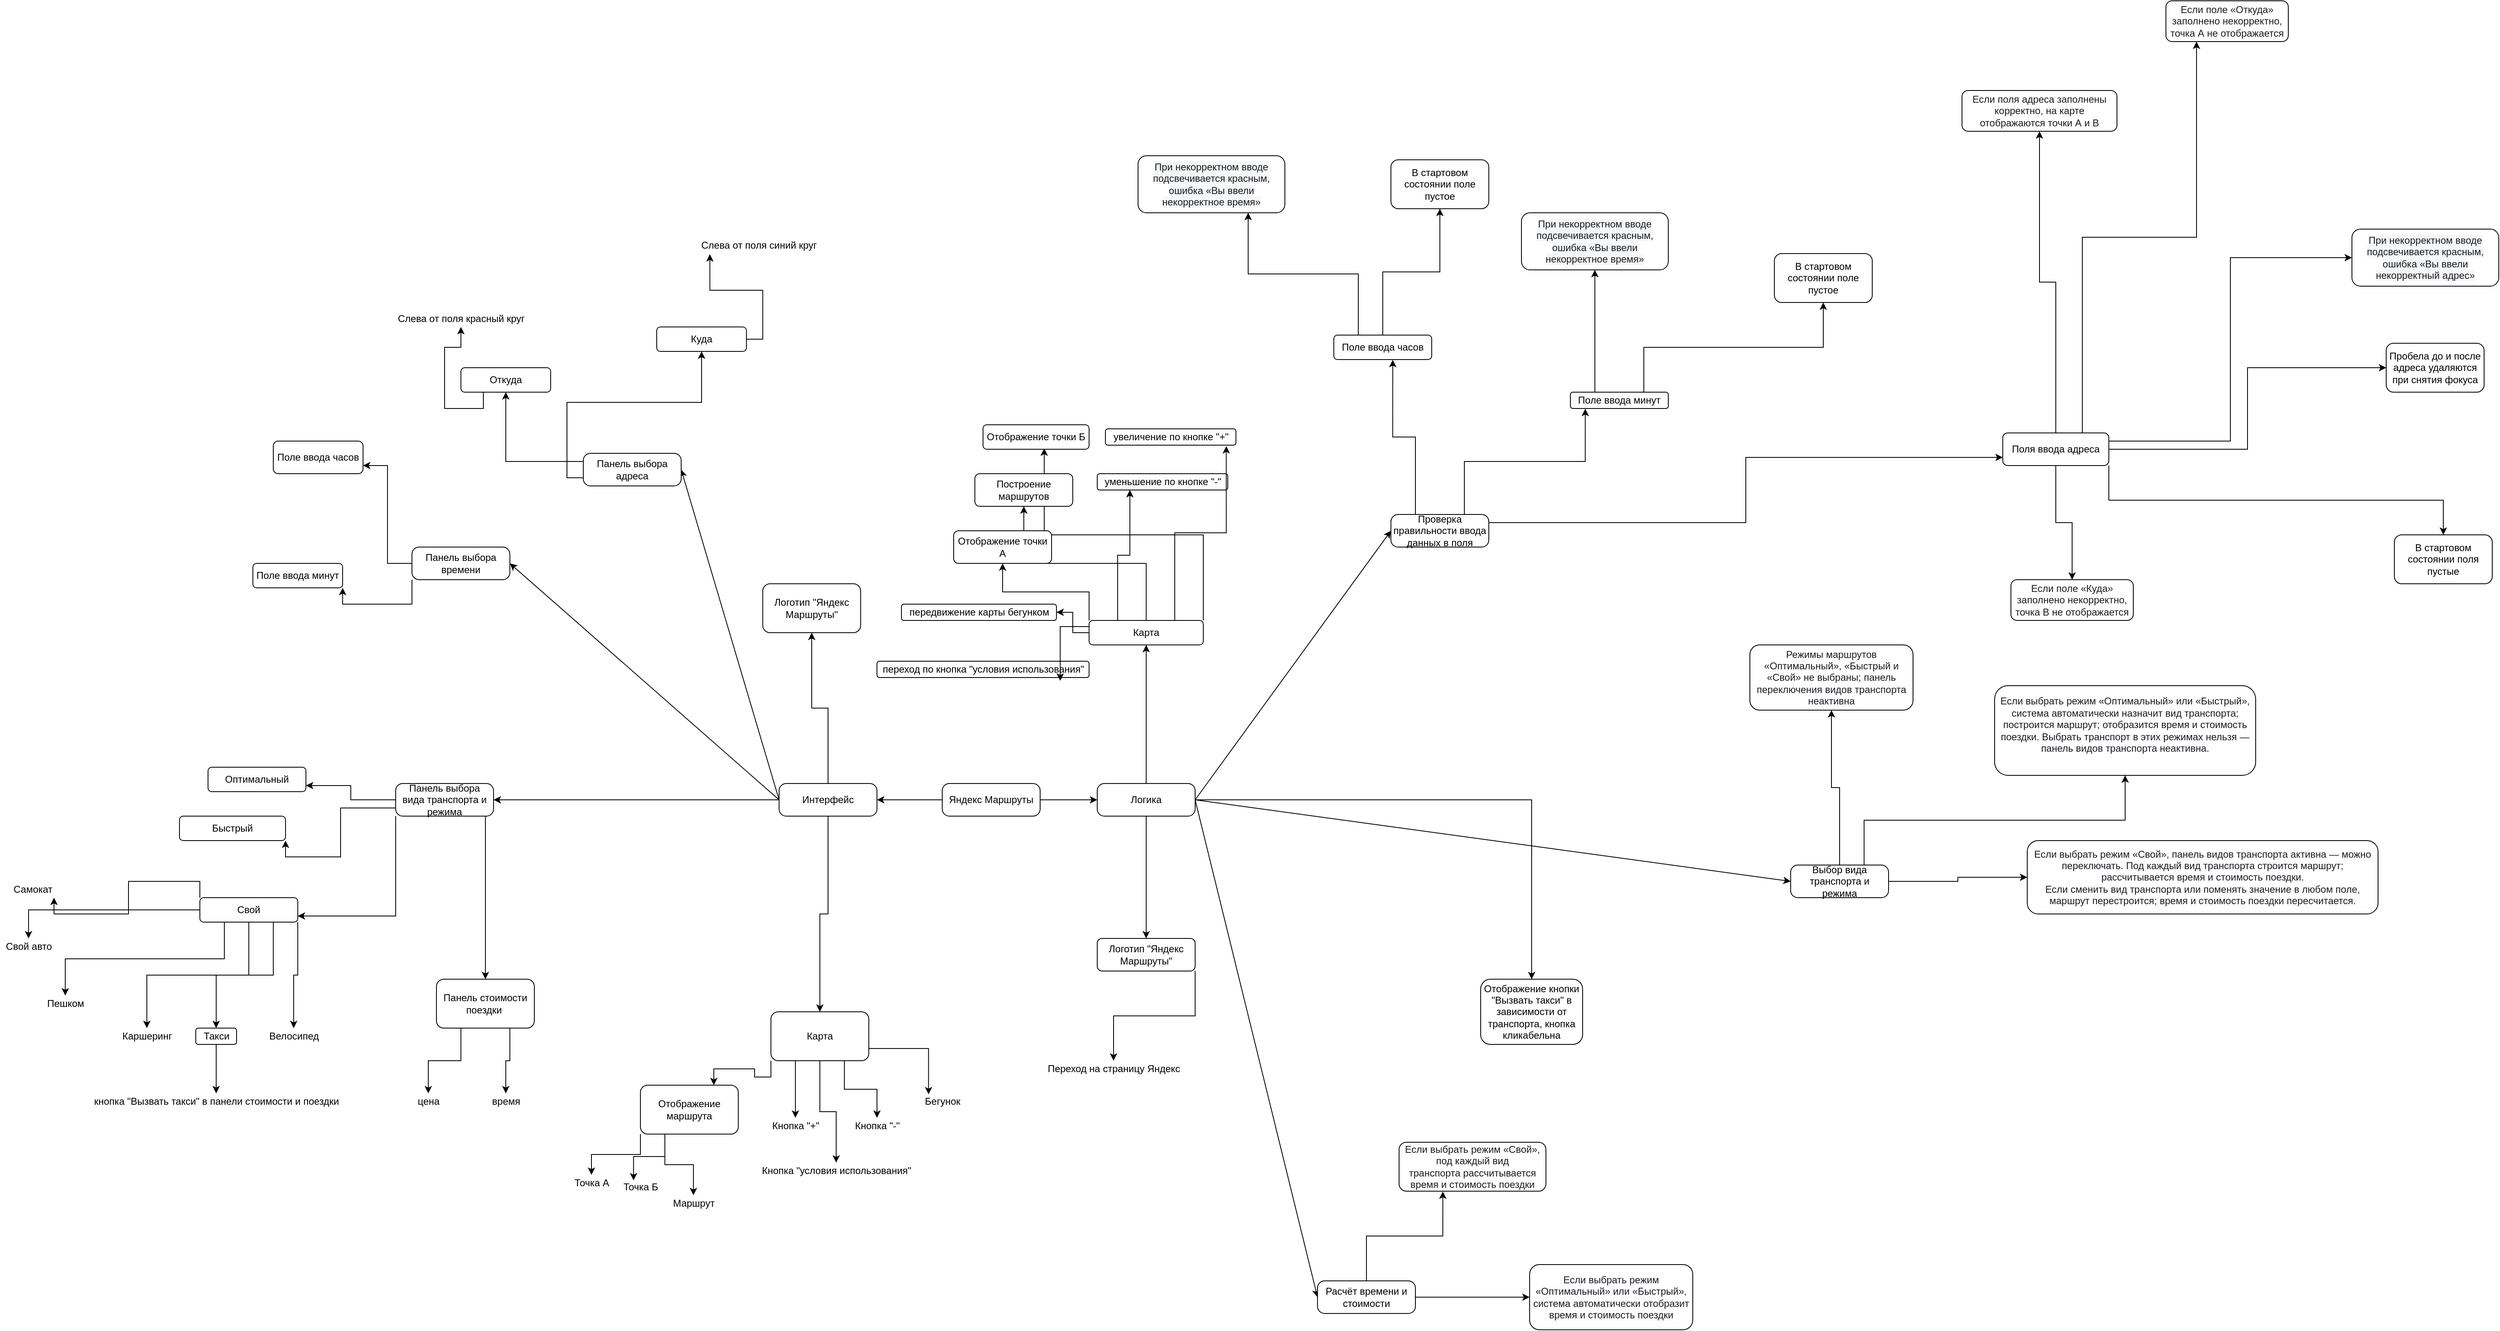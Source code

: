 <mxfile version="16.5.3" type="device"><diagram id="mye7cpsdecRdVJIh1ltE" name="Page-1"><mxGraphModel dx="1865" dy="1658" grid="1" gridSize="10" guides="1" tooltips="1" connect="1" arrows="1" fold="1" page="1" pageScale="1" pageWidth="827" pageHeight="1169" math="0" shadow="0"><root><mxCell id="0"/><mxCell id="1" parent="0"/><mxCell id="GoWqnwifKlF_Yr-xNYbi-38" style="edgeStyle=none;rounded=0;orthogonalLoop=1;jettySize=auto;html=1;exitX=0;exitY=0.5;exitDx=0;exitDy=0;entryX=1;entryY=0.5;entryDx=0;entryDy=0;" parent="1" source="GoWqnwifKlF_Yr-xNYbi-1" target="GoWqnwifKlF_Yr-xNYbi-3" edge="1"><mxGeometry relative="1" as="geometry"><mxPoint x="270" y="380" as="targetPoint"/></mxGeometry></mxCell><mxCell id="qn3d2HcTWaKksIYHcs9O-18" style="edgeStyle=none;rounded=0;orthogonalLoop=1;jettySize=auto;html=1;exitX=1;exitY=0.5;exitDx=0;exitDy=0;" parent="1" source="GoWqnwifKlF_Yr-xNYbi-1" edge="1"><mxGeometry relative="1" as="geometry"><mxPoint x="530" y="380" as="targetPoint"/></mxGeometry></mxCell><mxCell id="GoWqnwifKlF_Yr-xNYbi-1" value="Яндекс Маршруты" style="rounded=1;whiteSpace=wrap;html=1;arcSize=22;" parent="1" vertex="1"><mxGeometry x="340" y="360" width="120" height="40" as="geometry"/></mxCell><mxCell id="GoWqnwifKlF_Yr-xNYbi-52" style="edgeStyle=none;rounded=0;orthogonalLoop=1;jettySize=auto;html=1;exitX=0;exitY=0.5;exitDx=0;exitDy=0;entryX=1;entryY=0.5;entryDx=0;entryDy=0;" parent="1" source="GoWqnwifKlF_Yr-xNYbi-3" target="GoWqnwifKlF_Yr-xNYbi-43" edge="1"><mxGeometry relative="1" as="geometry"/></mxCell><mxCell id="OxW7yi1mNQBKnJ8u3WXz-1" style="rounded=0;orthogonalLoop=1;jettySize=auto;html=1;exitX=0;exitY=0.5;exitDx=0;exitDy=0;entryX=1;entryY=0.5;entryDx=0;entryDy=0;" parent="1" source="GoWqnwifKlF_Yr-xNYbi-3" target="GoWqnwifKlF_Yr-xNYbi-45" edge="1"><mxGeometry relative="1" as="geometry"/></mxCell><mxCell id="OxW7yi1mNQBKnJ8u3WXz-3" style="edgeStyle=none;rounded=0;orthogonalLoop=1;jettySize=auto;html=1;exitX=0;exitY=0.5;exitDx=0;exitDy=0;entryX=1;entryY=0.5;entryDx=0;entryDy=0;" parent="1" source="GoWqnwifKlF_Yr-xNYbi-3" target="OxW7yi1mNQBKnJ8u3WXz-2" edge="1"><mxGeometry relative="1" as="geometry"/></mxCell><mxCell id="9X0gQY4JVTd3jP_hjFxS-8" style="edgeStyle=orthogonalEdgeStyle;rounded=0;orthogonalLoop=1;jettySize=auto;html=1;exitX=0.5;exitY=0;exitDx=0;exitDy=0;" parent="1" source="GoWqnwifKlF_Yr-xNYbi-3" target="9X0gQY4JVTd3jP_hjFxS-7" edge="1"><mxGeometry relative="1" as="geometry"/></mxCell><mxCell id="9X0gQY4JVTd3jP_hjFxS-10" value="" style="edgeStyle=orthogonalEdgeStyle;rounded=0;orthogonalLoop=1;jettySize=auto;html=1;" parent="1" source="GoWqnwifKlF_Yr-xNYbi-3" target="9X0gQY4JVTd3jP_hjFxS-9" edge="1"><mxGeometry relative="1" as="geometry"/></mxCell><mxCell id="9X0gQY4JVTd3jP_hjFxS-12" style="edgeStyle=orthogonalEdgeStyle;rounded=0;orthogonalLoop=1;jettySize=auto;html=1;exitX=0.5;exitY=1;exitDx=0;exitDy=0;entryX=0.5;entryY=0;entryDx=0;entryDy=0;" parent="1" source="GoWqnwifKlF_Yr-xNYbi-3" target="9X0gQY4JVTd3jP_hjFxS-11" edge="1"><mxGeometry relative="1" as="geometry"/></mxCell><mxCell id="GoWqnwifKlF_Yr-xNYbi-3" value="Интерфейс" style="rounded=1;whiteSpace=wrap;html=1;arcSize=22;" parent="1" vertex="1"><mxGeometry x="140" y="360" width="120" height="40" as="geometry"/></mxCell><mxCell id="PNUQnDZxXH7o_YEBviy6-12" style="edgeStyle=orthogonalEdgeStyle;rounded=0;orthogonalLoop=1;jettySize=auto;html=1;exitX=0.25;exitY=0;exitDx=0;exitDy=0;entryX=0.602;entryY=1.013;entryDx=0;entryDy=0;entryPerimeter=0;fontSize=12;" parent="1" source="GoWqnwifKlF_Yr-xNYbi-4" target="PNUQnDZxXH7o_YEBviy6-1" edge="1"><mxGeometry relative="1" as="geometry"/></mxCell><mxCell id="PNUQnDZxXH7o_YEBviy6-17" style="edgeStyle=orthogonalEdgeStyle;rounded=0;orthogonalLoop=1;jettySize=auto;html=1;exitX=0.75;exitY=0;exitDx=0;exitDy=0;entryX=0.152;entryY=1.02;entryDx=0;entryDy=0;entryPerimeter=0;fontSize=12;" parent="1" source="GoWqnwifKlF_Yr-xNYbi-4" target="PNUQnDZxXH7o_YEBviy6-2" edge="1"><mxGeometry relative="1" as="geometry"/></mxCell><mxCell id="PNUQnDZxXH7o_YEBviy6-37" style="edgeStyle=orthogonalEdgeStyle;rounded=0;orthogonalLoop=1;jettySize=auto;html=1;exitX=1;exitY=0.25;exitDx=0;exitDy=0;entryX=0;entryY=0.75;entryDx=0;entryDy=0;fontSize=12;" parent="1" source="GoWqnwifKlF_Yr-xNYbi-4" target="PNUQnDZxXH7o_YEBviy6-5" edge="1"><mxGeometry relative="1" as="geometry"/></mxCell><mxCell id="GoWqnwifKlF_Yr-xNYbi-4" value="Проверка правильности ввода данных в поля" style="rounded=1;whiteSpace=wrap;html=1;arcSize=22;" parent="1" vertex="1"><mxGeometry x="890" y="30" width="120" height="40" as="geometry"/></mxCell><mxCell id="PNUQnDZxXH7o_YEBviy6-40" style="edgeStyle=orthogonalEdgeStyle;rounded=0;orthogonalLoop=1;jettySize=auto;html=1;exitX=0.5;exitY=0;exitDx=0;exitDy=0;fontSize=12;" parent="1" source="GoWqnwifKlF_Yr-xNYbi-5" target="PNUQnDZxXH7o_YEBviy6-38" edge="1"><mxGeometry relative="1" as="geometry"/></mxCell><mxCell id="PNUQnDZxXH7o_YEBviy6-41" style="edgeStyle=orthogonalEdgeStyle;rounded=0;orthogonalLoop=1;jettySize=auto;html=1;exitX=0.75;exitY=0;exitDx=0;exitDy=0;fontSize=12;" parent="1" source="GoWqnwifKlF_Yr-xNYbi-5" target="PNUQnDZxXH7o_YEBviy6-39" edge="1"><mxGeometry relative="1" as="geometry"/></mxCell><mxCell id="PNUQnDZxXH7o_YEBviy6-44" style="edgeStyle=orthogonalEdgeStyle;rounded=0;orthogonalLoop=1;jettySize=auto;html=1;exitX=1;exitY=0.5;exitDx=0;exitDy=0;fontSize=12;" parent="1" source="GoWqnwifKlF_Yr-xNYbi-5" target="PNUQnDZxXH7o_YEBviy6-43" edge="1"><mxGeometry relative="1" as="geometry"/></mxCell><mxCell id="GoWqnwifKlF_Yr-xNYbi-5" value="Выбор вида транспорта и режима" style="rounded=1;whiteSpace=wrap;html=1;arcSize=22;" parent="1" vertex="1"><mxGeometry x="1380" y="460" width="120" height="40" as="geometry"/></mxCell><mxCell id="rDk4tI1LNyQERMAj5RkE-8" style="edgeStyle=orthogonalEdgeStyle;rounded=0;orthogonalLoop=1;jettySize=auto;html=1;exitX=0;exitY=0.5;exitDx=0;exitDy=0;entryX=1;entryY=0.75;entryDx=0;entryDy=0;" parent="1" source="GoWqnwifKlF_Yr-xNYbi-43" target="ORf6i-SlhlW0SNLefqCC-5" edge="1"><mxGeometry relative="1" as="geometry"/></mxCell><mxCell id="rDk4tI1LNyQERMAj5RkE-9" style="edgeStyle=orthogonalEdgeStyle;rounded=0;orthogonalLoop=1;jettySize=auto;html=1;exitX=0;exitY=1;exitDx=0;exitDy=0;entryX=1;entryY=1;entryDx=0;entryDy=0;" parent="1" source="GoWqnwifKlF_Yr-xNYbi-43" target="ORf6i-SlhlW0SNLefqCC-6" edge="1"><mxGeometry relative="1" as="geometry"/></mxCell><mxCell id="GoWqnwifKlF_Yr-xNYbi-43" value="Панель выбора времени" style="rounded=1;whiteSpace=wrap;html=1;arcSize=22;" parent="1" vertex="1"><mxGeometry x="-310" y="70" width="120" height="40" as="geometry"/></mxCell><mxCell id="rDk4tI1LNyQERMAj5RkE-41" style="edgeStyle=orthogonalEdgeStyle;rounded=0;orthogonalLoop=1;jettySize=auto;html=1;exitX=0;exitY=0.25;exitDx=0;exitDy=0;" parent="1" source="GoWqnwifKlF_Yr-xNYbi-45" target="ORf6i-SlhlW0SNLefqCC-3" edge="1"><mxGeometry relative="1" as="geometry"/></mxCell><mxCell id="rDk4tI1LNyQERMAj5RkE-42" style="edgeStyle=orthogonalEdgeStyle;rounded=0;orthogonalLoop=1;jettySize=auto;html=1;exitX=0;exitY=0.75;exitDx=0;exitDy=0;" parent="1" source="GoWqnwifKlF_Yr-xNYbi-45" target="ORf6i-SlhlW0SNLefqCC-4" edge="1"><mxGeometry relative="1" as="geometry"/></mxCell><mxCell id="GoWqnwifKlF_Yr-xNYbi-45" value="Панель выбора адреса" style="rounded=1;whiteSpace=wrap;html=1;arcSize=22;" parent="1" vertex="1"><mxGeometry x="-100" y="-45" width="120" height="40" as="geometry"/></mxCell><mxCell id="qn3d2HcTWaKksIYHcs9O-7" style="edgeStyle=none;rounded=0;orthogonalLoop=1;jettySize=auto;html=1;exitX=1;exitY=0.5;exitDx=0;exitDy=0;entryX=0;entryY=0.5;entryDx=0;entryDy=0;" parent="1" source="qn3d2HcTWaKksIYHcs9O-5" target="GoWqnwifKlF_Yr-xNYbi-5" edge="1"><mxGeometry relative="1" as="geometry"/></mxCell><mxCell id="qn3d2HcTWaKksIYHcs9O-15" style="edgeStyle=none;rounded=0;orthogonalLoop=1;jettySize=auto;html=1;exitX=1;exitY=0.5;exitDx=0;exitDy=0;entryX=0;entryY=0.5;entryDx=0;entryDy=0;" parent="1" source="qn3d2HcTWaKksIYHcs9O-5" target="qn3d2HcTWaKksIYHcs9O-14" edge="1"><mxGeometry relative="1" as="geometry"><mxPoint x="760" y="380" as="targetPoint"/></mxGeometry></mxCell><mxCell id="OxW7yi1mNQBKnJ8u3WXz-6" style="edgeStyle=none;rounded=0;orthogonalLoop=1;jettySize=auto;html=1;exitX=1;exitY=0.5;exitDx=0;exitDy=0;entryX=0;entryY=0.5;entryDx=0;entryDy=0;" parent="1" source="qn3d2HcTWaKksIYHcs9O-5" target="GoWqnwifKlF_Yr-xNYbi-4" edge="1"><mxGeometry relative="1" as="geometry"><mxPoint x="770" y="500" as="targetPoint"/></mxGeometry></mxCell><mxCell id="PNUQnDZxXH7o_YEBviy6-36" style="edgeStyle=orthogonalEdgeStyle;rounded=0;orthogonalLoop=1;jettySize=auto;html=1;exitX=0.5;exitY=1;exitDx=0;exitDy=0;fontSize=12;" parent="1" source="qn3d2HcTWaKksIYHcs9O-5" target="PNUQnDZxXH7o_YEBviy6-18" edge="1"><mxGeometry relative="1" as="geometry"/></mxCell><mxCell id="PNUQnDZxXH7o_YEBviy6-53" style="edgeStyle=orthogonalEdgeStyle;rounded=0;orthogonalLoop=1;jettySize=auto;html=1;exitX=1;exitY=0.5;exitDx=0;exitDy=0;fontSize=12;" parent="1" source="qn3d2HcTWaKksIYHcs9O-5" target="PNUQnDZxXH7o_YEBviy6-48" edge="1"><mxGeometry relative="1" as="geometry"><mxPoint x="1040" y="630" as="targetPoint"/></mxGeometry></mxCell><mxCell id="PNUQnDZxXH7o_YEBviy6-55" style="edgeStyle=orthogonalEdgeStyle;rounded=0;orthogonalLoop=1;jettySize=auto;html=1;exitX=0.5;exitY=0;exitDx=0;exitDy=0;fontSize=12;" parent="1" source="qn3d2HcTWaKksIYHcs9O-5" target="PNUQnDZxXH7o_YEBviy6-54" edge="1"><mxGeometry relative="1" as="geometry"/></mxCell><mxCell id="qn3d2HcTWaKksIYHcs9O-5" value="Логика" style="rounded=1;whiteSpace=wrap;html=1;arcSize=22;" parent="1" vertex="1"><mxGeometry x="530" y="360" width="120" height="40" as="geometry"/></mxCell><mxCell id="Ng5Stxnkqz909aQIwaKV-4" style="edgeStyle=orthogonalEdgeStyle;rounded=0;orthogonalLoop=1;jettySize=auto;html=1;exitX=0.5;exitY=0;exitDx=0;exitDy=0;entryX=0.298;entryY=1.007;entryDx=0;entryDy=0;entryPerimeter=0;fontSize=12;" parent="1" source="qn3d2HcTWaKksIYHcs9O-14" target="Ng5Stxnkqz909aQIwaKV-2" edge="1"><mxGeometry relative="1" as="geometry"/></mxCell><mxCell id="Ng5Stxnkqz909aQIwaKV-5" style="edgeStyle=orthogonalEdgeStyle;rounded=0;orthogonalLoop=1;jettySize=auto;html=1;exitX=1;exitY=0.5;exitDx=0;exitDy=0;fontSize=12;" parent="1" source="qn3d2HcTWaKksIYHcs9O-14" target="Ng5Stxnkqz909aQIwaKV-3" edge="1"><mxGeometry relative="1" as="geometry"/></mxCell><mxCell id="qn3d2HcTWaKksIYHcs9O-14" value="Расчёт времени и стоимости" style="rounded=1;whiteSpace=wrap;html=1;arcSize=22;" parent="1" vertex="1"><mxGeometry x="800" y="970" width="120" height="40" as="geometry"/></mxCell><mxCell id="rDk4tI1LNyQERMAj5RkE-5" style="edgeStyle=orthogonalEdgeStyle;rounded=0;orthogonalLoop=1;jettySize=auto;html=1;exitX=0;exitY=0.5;exitDx=0;exitDy=0;entryX=1;entryY=0.75;entryDx=0;entryDy=0;" parent="1" source="OxW7yi1mNQBKnJ8u3WXz-2" target="ORf6i-SlhlW0SNLefqCC-10" edge="1"><mxGeometry relative="1" as="geometry"/></mxCell><mxCell id="rDk4tI1LNyQERMAj5RkE-6" style="edgeStyle=orthogonalEdgeStyle;rounded=0;orthogonalLoop=1;jettySize=auto;html=1;exitX=0;exitY=0.75;exitDx=0;exitDy=0;entryX=1;entryY=1;entryDx=0;entryDy=0;" parent="1" source="OxW7yi1mNQBKnJ8u3WXz-2" target="ORf6i-SlhlW0SNLefqCC-11" edge="1"><mxGeometry relative="1" as="geometry"/></mxCell><mxCell id="RseGqvml1kwoVTqMDtVO-19" style="edgeStyle=orthogonalEdgeStyle;rounded=0;orthogonalLoop=1;jettySize=auto;html=1;exitX=0;exitY=1;exitDx=0;exitDy=0;entryX=1;entryY=0.75;entryDx=0;entryDy=0;" edge="1" parent="1" source="OxW7yi1mNQBKnJ8u3WXz-2" target="nim_EM52c3-fyLhF-wk4-3"><mxGeometry relative="1" as="geometry"/></mxCell><mxCell id="OxW7yi1mNQBKnJ8u3WXz-2" value="Панель выбора&lt;br&gt;вида транспорта и режима" style="rounded=1;whiteSpace=wrap;html=1;arcSize=22;" parent="1" vertex="1"><mxGeometry x="-330" y="360" width="120" height="40" as="geometry"/></mxCell><mxCell id="RseGqvml1kwoVTqMDtVO-17" style="edgeStyle=orthogonalEdgeStyle;rounded=0;orthogonalLoop=1;jettySize=auto;html=1;exitX=0.25;exitY=1;exitDx=0;exitDy=0;" edge="1" parent="1" source="ORf6i-SlhlW0SNLefqCC-3" target="PNUQnDZxXH7o_YEBviy6-64"><mxGeometry relative="1" as="geometry"/></mxCell><mxCell id="ORf6i-SlhlW0SNLefqCC-3" value="Откуда" style="whiteSpace=wrap;html=1;rounded=1;fontSize=12;strokeColor=default;strokeWidth=1;fillColor=none;" parent="1" vertex="1"><mxGeometry x="-250" y="-150" width="110" height="30" as="geometry"/></mxCell><mxCell id="PNUQnDZxXH7o_YEBviy6-63" style="edgeStyle=orthogonalEdgeStyle;rounded=0;orthogonalLoop=1;jettySize=auto;html=1;exitX=1;exitY=0.5;exitDx=0;exitDy=0;entryX=0.126;entryY=1.04;entryDx=0;entryDy=0;entryPerimeter=0;fontSize=12;" parent="1" source="ORf6i-SlhlW0SNLefqCC-4" target="PNUQnDZxXH7o_YEBviy6-62" edge="1"><mxGeometry relative="1" as="geometry"/></mxCell><mxCell id="ORf6i-SlhlW0SNLefqCC-4" value="Куда" style="whiteSpace=wrap;html=1;rounded=1;fontSize=12;strokeColor=default;strokeWidth=1;fillColor=none;" parent="1" vertex="1"><mxGeometry x="-10" y="-200" width="110" height="30" as="geometry"/></mxCell><mxCell id="ORf6i-SlhlW0SNLefqCC-5" value="Поле ввода часов" style="whiteSpace=wrap;html=1;rounded=1;fontSize=12;strokeColor=default;strokeWidth=1;fillColor=none;" parent="1" vertex="1"><mxGeometry x="-480" y="-60" width="110" height="40" as="geometry"/></mxCell><mxCell id="ORf6i-SlhlW0SNLefqCC-6" value="Поле ввода минут" style="whiteSpace=wrap;html=1;rounded=1;fontSize=12;strokeColor=default;strokeWidth=1;fillColor=none;" parent="1" vertex="1"><mxGeometry x="-505" y="90" width="110" height="30" as="geometry"/></mxCell><mxCell id="ORf6i-SlhlW0SNLefqCC-10" value="Оптимальный" style="whiteSpace=wrap;html=1;rounded=1;fontSize=12;strokeColor=default;strokeWidth=1;fillColor=none;" parent="1" vertex="1"><mxGeometry x="-560" y="340" width="120" height="30" as="geometry"/></mxCell><mxCell id="ORf6i-SlhlW0SNLefqCC-11" value="Быстрый" style="whiteSpace=wrap;html=1;rounded=1;fontSize=12;strokeColor=default;strokeWidth=1;fillColor=none;" parent="1" vertex="1"><mxGeometry x="-595" y="400" width="130" height="30" as="geometry"/></mxCell><mxCell id="nim_EM52c3-fyLhF-wk4-19" style="edgeStyle=orthogonalEdgeStyle;rounded=0;orthogonalLoop=1;jettySize=auto;html=1;exitX=1;exitY=1;exitDx=0;exitDy=0;" parent="1" source="nim_EM52c3-fyLhF-wk4-3" target="nim_EM52c3-fyLhF-wk4-18" edge="1"><mxGeometry relative="1" as="geometry"/></mxCell><mxCell id="nim_EM52c3-fyLhF-wk4-20" style="edgeStyle=orthogonalEdgeStyle;rounded=0;orthogonalLoop=1;jettySize=auto;html=1;exitX=0.75;exitY=1;exitDx=0;exitDy=0;" parent="1" source="nim_EM52c3-fyLhF-wk4-3" target="nim_EM52c3-fyLhF-wk4-17" edge="1"><mxGeometry relative="1" as="geometry"/></mxCell><mxCell id="nim_EM52c3-fyLhF-wk4-23" style="edgeStyle=orthogonalEdgeStyle;rounded=0;orthogonalLoop=1;jettySize=auto;html=1;exitX=0.5;exitY=1;exitDx=0;exitDy=0;" parent="1" source="nim_EM52c3-fyLhF-wk4-3" target="nim_EM52c3-fyLhF-wk4-16" edge="1"><mxGeometry relative="1" as="geometry"/></mxCell><mxCell id="nim_EM52c3-fyLhF-wk4-24" style="edgeStyle=orthogonalEdgeStyle;rounded=0;orthogonalLoop=1;jettySize=auto;html=1;exitX=0.25;exitY=1;exitDx=0;exitDy=0;" parent="1" source="nim_EM52c3-fyLhF-wk4-3" target="nim_EM52c3-fyLhF-wk4-13" edge="1"><mxGeometry relative="1" as="geometry"/></mxCell><mxCell id="nim_EM52c3-fyLhF-wk4-25" style="edgeStyle=orthogonalEdgeStyle;rounded=0;orthogonalLoop=1;jettySize=auto;html=1;exitX=0;exitY=0.5;exitDx=0;exitDy=0;" parent="1" source="nim_EM52c3-fyLhF-wk4-3" target="nim_EM52c3-fyLhF-wk4-15" edge="1"><mxGeometry relative="1" as="geometry"/></mxCell><mxCell id="nim_EM52c3-fyLhF-wk4-26" style="edgeStyle=orthogonalEdgeStyle;rounded=0;orthogonalLoop=1;jettySize=auto;html=1;exitX=0;exitY=0;exitDx=0;exitDy=0;entryX=0.937;entryY=1;entryDx=0;entryDy=0;entryPerimeter=0;" parent="1" source="nim_EM52c3-fyLhF-wk4-3" target="nim_EM52c3-fyLhF-wk4-14" edge="1"><mxGeometry relative="1" as="geometry"/></mxCell><mxCell id="nim_EM52c3-fyLhF-wk4-3" value="Свой" style="whiteSpace=wrap;html=1;rounded=1;" parent="1" vertex="1"><mxGeometry x="-570" y="500" width="120" height="30" as="geometry"/></mxCell><mxCell id="nim_EM52c3-fyLhF-wk4-13" value="Пешком" style="text;html=1;align=center;verticalAlign=middle;resizable=0;points=[];autosize=1;strokeColor=none;fillColor=none;" parent="1" vertex="1"><mxGeometry x="-765" y="620" width="60" height="20" as="geometry"/></mxCell><mxCell id="nim_EM52c3-fyLhF-wk4-14" value="Самокат" style="text;html=1;align=center;verticalAlign=middle;resizable=0;points=[];autosize=1;strokeColor=none;fillColor=none;" parent="1" vertex="1"><mxGeometry x="-805" y="480" width="60" height="20" as="geometry"/></mxCell><mxCell id="nim_EM52c3-fyLhF-wk4-15" value="Свой авто" style="text;html=1;align=center;verticalAlign=middle;resizable=0;points=[];autosize=1;strokeColor=none;fillColor=none;" parent="1" vertex="1"><mxGeometry x="-815" y="550" width="70" height="20" as="geometry"/></mxCell><mxCell id="nim_EM52c3-fyLhF-wk4-16" value="Каршеринг" style="text;html=1;align=center;verticalAlign=middle;resizable=0;points=[];autosize=1;strokeColor=none;fillColor=none;" parent="1" vertex="1"><mxGeometry x="-675" y="660" width="80" height="20" as="geometry"/></mxCell><mxCell id="RseGqvml1kwoVTqMDtVO-21" value="" style="edgeStyle=orthogonalEdgeStyle;rounded=0;orthogonalLoop=1;jettySize=auto;html=1;" edge="1" parent="1" source="nim_EM52c3-fyLhF-wk4-17" target="RseGqvml1kwoVTqMDtVO-20"><mxGeometry relative="1" as="geometry"/></mxCell><mxCell id="nim_EM52c3-fyLhF-wk4-17" value="Такси" style="text;html=1;align=center;verticalAlign=middle;resizable=0;points=[];autosize=1;strokeColor=default;fillColor=none;rounded=1;" parent="1" vertex="1"><mxGeometry x="-575" y="660" width="50" height="20" as="geometry"/></mxCell><mxCell id="nim_EM52c3-fyLhF-wk4-18" value="Велосипед" style="text;html=1;align=center;verticalAlign=middle;resizable=0;points=[];autosize=1;strokeColor=none;fillColor=none;" parent="1" vertex="1"><mxGeometry x="-495" y="660" width="80" height="20" as="geometry"/></mxCell><mxCell id="9X0gQY4JVTd3jP_hjFxS-7" value="Логотип &quot;Яндекс Маршруты&quot;" style="whiteSpace=wrap;html=1;rounded=1;strokeColor=default;" parent="1" vertex="1"><mxGeometry x="120" y="115" width="120" height="60" as="geometry"/></mxCell><mxCell id="RseGqvml1kwoVTqMDtVO-24" style="edgeStyle=orthogonalEdgeStyle;rounded=0;orthogonalLoop=1;jettySize=auto;html=1;exitX=0.75;exitY=1;exitDx=0;exitDy=0;" edge="1" parent="1" source="9X0gQY4JVTd3jP_hjFxS-9" target="RseGqvml1kwoVTqMDtVO-23"><mxGeometry relative="1" as="geometry"/></mxCell><mxCell id="RseGqvml1kwoVTqMDtVO-25" style="edgeStyle=orthogonalEdgeStyle;rounded=0;orthogonalLoop=1;jettySize=auto;html=1;exitX=0.25;exitY=1;exitDx=0;exitDy=0;" edge="1" parent="1" source="9X0gQY4JVTd3jP_hjFxS-9" target="RseGqvml1kwoVTqMDtVO-22"><mxGeometry relative="1" as="geometry"/></mxCell><mxCell id="9X0gQY4JVTd3jP_hjFxS-9" value="Панель стоимости поездки&amp;nbsp;" style="whiteSpace=wrap;html=1;rounded=1;strokeColor=default;" parent="1" vertex="1"><mxGeometry x="-280" y="600" width="120" height="60" as="geometry"/></mxCell><mxCell id="RseGqvml1kwoVTqMDtVO-8" style="edgeStyle=orthogonalEdgeStyle;rounded=0;orthogonalLoop=1;jettySize=auto;html=1;exitX=0;exitY=1;exitDx=0;exitDy=0;entryX=0.75;entryY=0;entryDx=0;entryDy=0;" edge="1" parent="1" source="9X0gQY4JVTd3jP_hjFxS-11" target="RseGqvml1kwoVTqMDtVO-1"><mxGeometry relative="1" as="geometry"/></mxCell><mxCell id="RseGqvml1kwoVTqMDtVO-11" style="edgeStyle=orthogonalEdgeStyle;rounded=0;orthogonalLoop=1;jettySize=auto;html=1;exitX=0.25;exitY=1;exitDx=0;exitDy=0;" edge="1" parent="1" source="9X0gQY4JVTd3jP_hjFxS-11" target="RseGqvml1kwoVTqMDtVO-9"><mxGeometry relative="1" as="geometry"/></mxCell><mxCell id="RseGqvml1kwoVTqMDtVO-12" style="edgeStyle=orthogonalEdgeStyle;rounded=0;orthogonalLoop=1;jettySize=auto;html=1;exitX=0.75;exitY=1;exitDx=0;exitDy=0;" edge="1" parent="1" source="9X0gQY4JVTd3jP_hjFxS-11" target="RseGqvml1kwoVTqMDtVO-10"><mxGeometry relative="1" as="geometry"/></mxCell><mxCell id="RseGqvml1kwoVTqMDtVO-14" style="edgeStyle=orthogonalEdgeStyle;rounded=0;orthogonalLoop=1;jettySize=auto;html=1;exitX=0.5;exitY=1;exitDx=0;exitDy=0;" edge="1" parent="1" source="9X0gQY4JVTd3jP_hjFxS-11" target="RseGqvml1kwoVTqMDtVO-13"><mxGeometry relative="1" as="geometry"/></mxCell><mxCell id="RseGqvml1kwoVTqMDtVO-16" style="edgeStyle=orthogonalEdgeStyle;rounded=0;orthogonalLoop=1;jettySize=auto;html=1;exitX=1;exitY=0.75;exitDx=0;exitDy=0;entryX=0.22;entryY=0.06;entryDx=0;entryDy=0;entryPerimeter=0;" edge="1" parent="1" source="9X0gQY4JVTd3jP_hjFxS-11" target="RseGqvml1kwoVTqMDtVO-15"><mxGeometry relative="1" as="geometry"/></mxCell><mxCell id="9X0gQY4JVTd3jP_hjFxS-11" value="Карта" style="whiteSpace=wrap;html=1;rounded=1;strokeColor=default;" parent="1" vertex="1"><mxGeometry x="130" y="640" width="120" height="60" as="geometry"/></mxCell><mxCell id="PNUQnDZxXH7o_YEBviy6-10" value="" style="edgeStyle=orthogonalEdgeStyle;rounded=0;orthogonalLoop=1;jettySize=auto;html=1;fontSize=12;" parent="1" source="PNUQnDZxXH7o_YEBviy6-1" target="PNUQnDZxXH7o_YEBviy6-9" edge="1"><mxGeometry relative="1" as="geometry"/></mxCell><mxCell id="PNUQnDZxXH7o_YEBviy6-11" style="edgeStyle=orthogonalEdgeStyle;rounded=0;orthogonalLoop=1;jettySize=auto;html=1;exitX=0.25;exitY=0;exitDx=0;exitDy=0;entryX=0.75;entryY=1;entryDx=0;entryDy=0;fontSize=12;" parent="1" source="PNUQnDZxXH7o_YEBviy6-1" target="PNUQnDZxXH7o_YEBviy6-8" edge="1"><mxGeometry relative="1" as="geometry"/></mxCell><mxCell id="PNUQnDZxXH7o_YEBviy6-1" value="Поле ввода часов" style="whiteSpace=wrap;html=1;rounded=1;" parent="1" vertex="1"><mxGeometry x="820" y="-190" width="120" height="30" as="geometry"/></mxCell><mxCell id="PNUQnDZxXH7o_YEBviy6-15" style="edgeStyle=orthogonalEdgeStyle;rounded=0;orthogonalLoop=1;jettySize=auto;html=1;exitX=0.25;exitY=0;exitDx=0;exitDy=0;fontSize=12;" parent="1" source="PNUQnDZxXH7o_YEBviy6-2" target="PNUQnDZxXH7o_YEBviy6-13" edge="1"><mxGeometry relative="1" as="geometry"/></mxCell><mxCell id="PNUQnDZxXH7o_YEBviy6-16" style="edgeStyle=orthogonalEdgeStyle;rounded=0;orthogonalLoop=1;jettySize=auto;html=1;exitX=0.75;exitY=0;exitDx=0;exitDy=0;fontSize=12;" parent="1" source="PNUQnDZxXH7o_YEBviy6-2" target="PNUQnDZxXH7o_YEBviy6-14" edge="1"><mxGeometry relative="1" as="geometry"/></mxCell><mxCell id="PNUQnDZxXH7o_YEBviy6-2" value="Поле ввода минут" style="whiteSpace=wrap;html=1;rounded=1;" parent="1" vertex="1"><mxGeometry x="1110" y="-120" width="120" height="20" as="geometry"/></mxCell><mxCell id="PNUQnDZxXH7o_YEBviy6-23" style="edgeStyle=orthogonalEdgeStyle;rounded=0;orthogonalLoop=1;jettySize=auto;html=1;exitX=1;exitY=0.25;exitDx=0;exitDy=0;entryX=0;entryY=0.5;entryDx=0;entryDy=0;fontSize=12;" parent="1" source="PNUQnDZxXH7o_YEBviy6-5" target="PNUQnDZxXH7o_YEBviy6-22" edge="1"><mxGeometry relative="1" as="geometry"/></mxCell><mxCell id="PNUQnDZxXH7o_YEBviy6-25" style="edgeStyle=orthogonalEdgeStyle;rounded=0;orthogonalLoop=1;jettySize=auto;html=1;exitX=1;exitY=0.5;exitDx=0;exitDy=0;entryX=0;entryY=0.5;entryDx=0;entryDy=0;fontSize=12;" parent="1" source="PNUQnDZxXH7o_YEBviy6-5" target="PNUQnDZxXH7o_YEBviy6-24" edge="1"><mxGeometry relative="1" as="geometry"/></mxCell><mxCell id="PNUQnDZxXH7o_YEBviy6-27" style="edgeStyle=orthogonalEdgeStyle;rounded=0;orthogonalLoop=1;jettySize=auto;html=1;exitX=1;exitY=1;exitDx=0;exitDy=0;fontSize=12;" parent="1" source="PNUQnDZxXH7o_YEBviy6-5" target="PNUQnDZxXH7o_YEBviy6-26" edge="1"><mxGeometry relative="1" as="geometry"/></mxCell><mxCell id="PNUQnDZxXH7o_YEBviy6-31" style="edgeStyle=orthogonalEdgeStyle;rounded=0;orthogonalLoop=1;jettySize=auto;html=1;exitX=0.5;exitY=0;exitDx=0;exitDy=0;entryX=0.5;entryY=1;entryDx=0;entryDy=0;fontSize=12;" parent="1" source="PNUQnDZxXH7o_YEBviy6-5" target="PNUQnDZxXH7o_YEBviy6-30" edge="1"><mxGeometry relative="1" as="geometry"/></mxCell><mxCell id="PNUQnDZxXH7o_YEBviy6-33" style="edgeStyle=orthogonalEdgeStyle;rounded=0;orthogonalLoop=1;jettySize=auto;html=1;exitX=0.75;exitY=0;exitDx=0;exitDy=0;entryX=0.25;entryY=1;entryDx=0;entryDy=0;fontSize=12;" parent="1" source="PNUQnDZxXH7o_YEBviy6-5" target="PNUQnDZxXH7o_YEBviy6-32" edge="1"><mxGeometry relative="1" as="geometry"/></mxCell><mxCell id="PNUQnDZxXH7o_YEBviy6-35" style="edgeStyle=orthogonalEdgeStyle;rounded=0;orthogonalLoop=1;jettySize=auto;html=1;exitX=0.5;exitY=1;exitDx=0;exitDy=0;entryX=0.5;entryY=0;entryDx=0;entryDy=0;fontSize=12;" parent="1" source="PNUQnDZxXH7o_YEBviy6-5" target="PNUQnDZxXH7o_YEBviy6-34" edge="1"><mxGeometry relative="1" as="geometry"/></mxCell><mxCell id="PNUQnDZxXH7o_YEBviy6-5" value="Поля ввода адреса" style="whiteSpace=wrap;html=1;rounded=1;" parent="1" vertex="1"><mxGeometry x="1640" y="-70" width="130" height="40" as="geometry"/></mxCell><mxCell id="PNUQnDZxXH7o_YEBviy6-8" value="&lt;span style=&quot;color: rgb(26 , 27 , 34) ; font-family: &amp;#34;suisse&amp;#34; , &amp;#34;ys text&amp;#34; , sans-serif ; background-color: rgb(245 , 246 , 247)&quot;&gt;&lt;font style=&quot;font-size: 12px&quot;&gt;При некорректном вводе подсвечивается красным, ошибка «Вы ввели некорректное время»&lt;/font&gt;&lt;/span&gt;" style="whiteSpace=wrap;html=1;rounded=1;strokeColor=default;" parent="1" vertex="1"><mxGeometry x="580" y="-410" width="180" height="70" as="geometry"/></mxCell><mxCell id="PNUQnDZxXH7o_YEBviy6-9" value="В стартовом состоянии поле пустое" style="whiteSpace=wrap;html=1;rounded=1;strokeColor=default;" parent="1" vertex="1"><mxGeometry x="890" y="-405" width="120" height="60" as="geometry"/></mxCell><mxCell id="PNUQnDZxXH7o_YEBviy6-13" value="&lt;span style=&quot;color: rgb(26 , 27 , 34) ; font-family: &amp;#34;suisse&amp;#34; , &amp;#34;ys text&amp;#34; , sans-serif ; background-color: rgb(245 , 246 , 247)&quot;&gt;&lt;font style=&quot;font-size: 12px&quot;&gt;При некорректном вводе подсвечивается красным, ошибка «Вы ввели некорректное время»&lt;/font&gt;&lt;/span&gt;" style="whiteSpace=wrap;html=1;rounded=1;strokeColor=default;" parent="1" vertex="1"><mxGeometry x="1050" y="-340" width="180" height="70" as="geometry"/></mxCell><mxCell id="PNUQnDZxXH7o_YEBviy6-14" value="В стартовом состоянии поле пустое" style="whiteSpace=wrap;html=1;rounded=1;strokeColor=default;" parent="1" vertex="1"><mxGeometry x="1360" y="-290" width="120" height="60" as="geometry"/></mxCell><mxCell id="PNUQnDZxXH7o_YEBviy6-21" style="edgeStyle=orthogonalEdgeStyle;rounded=0;orthogonalLoop=1;jettySize=auto;html=1;exitX=1;exitY=1;exitDx=0;exitDy=0;fontSize=12;" parent="1" source="PNUQnDZxXH7o_YEBviy6-18" target="PNUQnDZxXH7o_YEBviy6-20" edge="1"><mxGeometry relative="1" as="geometry"/></mxCell><mxCell id="PNUQnDZxXH7o_YEBviy6-18" value="Логотип &quot;Яндекс Маршруты&quot;" style="whiteSpace=wrap;html=1;rounded=1;fontSize=12;strokeColor=default;" parent="1" vertex="1"><mxGeometry x="530" y="550" width="120" height="40" as="geometry"/></mxCell><mxCell id="PNUQnDZxXH7o_YEBviy6-20" value="Переход на страницу Яндекс" style="text;html=1;align=center;verticalAlign=middle;resizable=0;points=[];autosize=1;strokeColor=none;fillColor=none;fontSize=12;" parent="1" vertex="1"><mxGeometry x="460" y="700" width="180" height="20" as="geometry"/></mxCell><mxCell id="PNUQnDZxXH7o_YEBviy6-22" value="&lt;span style=&quot;color: rgb(26 , 27 , 34) ; font-family: &amp;#34;suisse&amp;#34; , &amp;#34;ys text&amp;#34; , sans-serif ; background-color: rgb(245 , 246 , 247)&quot;&gt;&lt;font style=&quot;font-size: 12px&quot;&gt;При некорректном вводе подсвечивается красным, ошибка «Вы ввели некорректный адрес»&lt;/font&gt;&lt;/span&gt;" style="whiteSpace=wrap;html=1;rounded=1;strokeColor=default;" parent="1" vertex="1"><mxGeometry x="2068" y="-320" width="180" height="70" as="geometry"/></mxCell><mxCell id="PNUQnDZxXH7o_YEBviy6-24" value="Пробела до и после адреса удаляются при снятия фокуса" style="whiteSpace=wrap;html=1;rounded=1;fontSize=12;strokeColor=default;" parent="1" vertex="1"><mxGeometry x="2110" y="-180" width="120" height="60" as="geometry"/></mxCell><mxCell id="PNUQnDZxXH7o_YEBviy6-26" value="В стартовом состоянии поля пустые" style="whiteSpace=wrap;html=1;rounded=1;strokeColor=default;" parent="1" vertex="1"><mxGeometry x="2120" y="55" width="120" height="60" as="geometry"/></mxCell><mxCell id="PNUQnDZxXH7o_YEBviy6-30" value="&lt;span style=&quot;color: rgb(26 , 27 , 34) ; font-family: &amp;#34;ys text&amp;#34; , &amp;#34;arial&amp;#34; , &amp;#34;helvetica&amp;#34; , sans-serif ; background-color: rgb(255 , 255 , 255)&quot;&gt;Если поля адреса заполнены корректно, на карте отображаются точки А и В&lt;/span&gt;" style="whiteSpace=wrap;html=1;rounded=1;fontSize=12;strokeColor=default;" parent="1" vertex="1"><mxGeometry x="1590" y="-490" width="190" height="50" as="geometry"/></mxCell><mxCell id="PNUQnDZxXH7o_YEBviy6-32" value="&lt;span style=&quot;color: rgb(26 , 27 , 34) ; font-family: &amp;#34;ys text&amp;#34; , &amp;#34;arial&amp;#34; , &amp;#34;helvetica&amp;#34; , sans-serif ; background-color: rgb(255 , 255 , 255)&quot;&gt;Если поле «Откуда» заполнено некорректно, точка А не отображается&lt;/span&gt;" style="whiteSpace=wrap;html=1;rounded=1;fontSize=12;strokeColor=default;" parent="1" vertex="1"><mxGeometry x="1840" y="-600" width="150" height="50" as="geometry"/></mxCell><mxCell id="PNUQnDZxXH7o_YEBviy6-34" value="&lt;span style=&quot;color: rgb(26 , 27 , 34) ; font-family: &amp;#34;ys text&amp;#34; , &amp;#34;arial&amp;#34; , &amp;#34;helvetica&amp;#34; , sans-serif ; background-color: rgb(255 , 255 , 255)&quot;&gt;Если поле «Куда» заполнено некорректно, точка В не отображается&lt;/span&gt;" style="whiteSpace=wrap;html=1;rounded=1;fontSize=12;strokeColor=default;" parent="1" vertex="1"><mxGeometry x="1650" y="110" width="150" height="50" as="geometry"/></mxCell><mxCell id="PNUQnDZxXH7o_YEBviy6-38" value="&lt;span style=&quot;color: rgb(26 , 27 , 34) ; font-family: &amp;#34;ys text&amp;#34; , &amp;#34;arial&amp;#34; , &amp;#34;helvetica&amp;#34; , sans-serif ; background-color: rgb(255 , 255 , 255)&quot;&gt;Режимы маршрутов «Оптимальный», «Быстрый и «Свой» не выбраны; панель переключения видов транспорта неактивна&lt;/span&gt;" style="whiteSpace=wrap;html=1;rounded=1;fontSize=12;strokeColor=default;" parent="1" vertex="1"><mxGeometry x="1330" y="190" width="200" height="80" as="geometry"/></mxCell><mxCell id="PNUQnDZxXH7o_YEBviy6-39" value="&lt;div class=&quot;paragraph&quot; style=&quot;box-sizing: inherit ; margin: 0 ; color: rgb(26 , 27 , 34) ; font-family: &amp;#34;ys text&amp;#34; , &amp;#34;arial&amp;#34; , &amp;#34;helvetica&amp;#34; , sans-serif ; background-color: rgb(255 , 255 , 255)&quot;&gt;&lt;font style=&quot;font-size: 12px&quot;&gt;Если выбрать режим «Оптимальный» или «Быстрый», система автоматически назначит вид транспорта; построится маршрут; отобразится время и стоимость поездки. Выбрать транспорт в этих режимах нельзя — панель видов транспорта неактивна.&lt;/font&gt;&lt;/div&gt;&lt;div&gt;&lt;br&gt;&lt;/div&gt;" style="whiteSpace=wrap;html=1;rounded=1;fontSize=12;strokeColor=default;" parent="1" vertex="1"><mxGeometry x="1630" y="240" width="320" height="110" as="geometry"/></mxCell><mxCell id="PNUQnDZxXH7o_YEBviy6-43" value="&lt;div class=&quot;paragraph&quot; style=&quot;box-sizing: inherit ; margin: 0px ; color: rgb(26 , 27 , 34) ; font-family: &amp;#34;ys text&amp;#34; , &amp;#34;arial&amp;#34; , &amp;#34;helvetica&amp;#34; , sans-serif ; background-color: rgb(255 , 255 , 255)&quot;&gt;&lt;div class=&quot;paragraph&quot; style=&quot;box-sizing: inherit ; margin: 0 ; font-family: &amp;#34;ys text&amp;#34; , &amp;#34;arial&amp;#34; , &amp;#34;helvetica&amp;#34; , sans-serif&quot;&gt;Если выбрать режим «Свой», панель видов транспорта активна — можно переключать. Под каждый вид транспорта строится маршрут; рассчитывается время и стоимость поездки.&lt;/div&gt;&lt;div class=&quot;paragraph&quot; style=&quot;box-sizing: inherit ; margin: 0 ; font-family: &amp;#34;ys text&amp;#34; , &amp;#34;arial&amp;#34; , &amp;#34;helvetica&amp;#34; , sans-serif&quot;&gt;Если сменить вид транспорта или поменять значение в любом поле, маршрут перестроится; время и стоимость поездки пересчитается.&lt;/div&gt;&lt;/div&gt;" style="whiteSpace=wrap;html=1;rounded=1;fontSize=12;strokeColor=default;" parent="1" vertex="1"><mxGeometry x="1670" y="430" width="430" height="90" as="geometry"/></mxCell><mxCell id="PNUQnDZxXH7o_YEBviy6-48" value="Отображение кнопки &quot;Вызвать такси&quot; в зависимости от транспорта, кнопка кликабельна" style="whiteSpace=wrap;html=1;rounded=1;fontSize=12;strokeColor=default;" parent="1" vertex="1"><mxGeometry x="1000" y="600" width="125" height="80" as="geometry"/></mxCell><mxCell id="PNUQnDZxXH7o_YEBviy6-58" style="edgeStyle=orthogonalEdgeStyle;rounded=0;orthogonalLoop=1;jettySize=auto;html=1;exitX=1;exitY=0;exitDx=0;exitDy=0;entryX=0.577;entryY=0.967;entryDx=0;entryDy=0;entryPerimeter=0;fontSize=12;" parent="1" source="PNUQnDZxXH7o_YEBviy6-54" target="PNUQnDZxXH7o_YEBviy6-57" edge="1"><mxGeometry relative="1" as="geometry"/></mxCell><mxCell id="PNUQnDZxXH7o_YEBviy6-59" style="edgeStyle=orthogonalEdgeStyle;rounded=0;orthogonalLoop=1;jettySize=auto;html=1;exitX=0;exitY=0;exitDx=0;exitDy=0;fontSize=12;" parent="1" source="PNUQnDZxXH7o_YEBviy6-54" target="PNUQnDZxXH7o_YEBviy6-56" edge="1"><mxGeometry relative="1" as="geometry"/></mxCell><mxCell id="PNUQnDZxXH7o_YEBviy6-61" style="edgeStyle=orthogonalEdgeStyle;rounded=0;orthogonalLoop=1;jettySize=auto;html=1;exitX=0.5;exitY=0;exitDx=0;exitDy=0;entryX=0.5;entryY=1;entryDx=0;entryDy=0;fontSize=12;" parent="1" source="PNUQnDZxXH7o_YEBviy6-54" target="PNUQnDZxXH7o_YEBviy6-60" edge="1"><mxGeometry relative="1" as="geometry"/></mxCell><mxCell id="RseGqvml1kwoVTqMDtVO-28" style="edgeStyle=orthogonalEdgeStyle;rounded=0;orthogonalLoop=1;jettySize=auto;html=1;exitX=0.25;exitY=0;exitDx=0;exitDy=0;entryX=0.25;entryY=1;entryDx=0;entryDy=0;entryPerimeter=0;" edge="1" parent="1" source="PNUQnDZxXH7o_YEBviy6-54" target="RseGqvml1kwoVTqMDtVO-27"><mxGeometry relative="1" as="geometry"/></mxCell><mxCell id="RseGqvml1kwoVTqMDtVO-30" style="edgeStyle=orthogonalEdgeStyle;rounded=0;orthogonalLoop=1;jettySize=auto;html=1;exitX=0.75;exitY=0;exitDx=0;exitDy=0;entryX=0.926;entryY=1.06;entryDx=0;entryDy=0;entryPerimeter=0;" edge="1" parent="1" source="PNUQnDZxXH7o_YEBviy6-54" target="RseGqvml1kwoVTqMDtVO-26"><mxGeometry relative="1" as="geometry"/></mxCell><mxCell id="RseGqvml1kwoVTqMDtVO-32" style="edgeStyle=orthogonalEdgeStyle;rounded=0;orthogonalLoop=1;jettySize=auto;html=1;exitX=0;exitY=0.5;exitDx=0;exitDy=0;" edge="1" parent="1" source="PNUQnDZxXH7o_YEBviy6-54" target="RseGqvml1kwoVTqMDtVO-31"><mxGeometry relative="1" as="geometry"/></mxCell><mxCell id="RseGqvml1kwoVTqMDtVO-35" style="edgeStyle=orthogonalEdgeStyle;rounded=0;orthogonalLoop=1;jettySize=auto;html=1;exitX=0;exitY=0.25;exitDx=0;exitDy=0;entryX=0.864;entryY=1.2;entryDx=0;entryDy=0;entryPerimeter=0;" edge="1" parent="1" source="PNUQnDZxXH7o_YEBviy6-54" target="RseGqvml1kwoVTqMDtVO-34"><mxGeometry relative="1" as="geometry"/></mxCell><mxCell id="PNUQnDZxXH7o_YEBviy6-54" value="Карта" style="whiteSpace=wrap;html=1;rounded=1;fontSize=12;strokeColor=default;" parent="1" vertex="1"><mxGeometry x="520" y="160" width="140" height="30" as="geometry"/></mxCell><mxCell id="PNUQnDZxXH7o_YEBviy6-56" value="Отображение точки А" style="whiteSpace=wrap;html=1;rounded=1;fontSize=12;strokeColor=default;" parent="1" vertex="1"><mxGeometry x="354" y="50" width="120" height="40" as="geometry"/></mxCell><mxCell id="PNUQnDZxXH7o_YEBviy6-57" value="Отображение точки Б" style="whiteSpace=wrap;html=1;rounded=1;fontSize=12;strokeColor=default;" parent="1" vertex="1"><mxGeometry x="390" y="-80" width="130" height="30" as="geometry"/></mxCell><mxCell id="PNUQnDZxXH7o_YEBviy6-60" value="Построение маршрутов" style="whiteSpace=wrap;html=1;rounded=1;fontSize=12;strokeColor=default;" parent="1" vertex="1"><mxGeometry x="380" y="-20" width="120" height="40" as="geometry"/></mxCell><mxCell id="PNUQnDZxXH7o_YEBviy6-62" value="Слева от поля синий круг" style="text;html=1;align=center;verticalAlign=middle;resizable=0;points=[];autosize=1;strokeColor=none;fillColor=none;fontSize=12;" parent="1" vertex="1"><mxGeometry x="35" y="-310" width="160" height="20" as="geometry"/></mxCell><mxCell id="PNUQnDZxXH7o_YEBviy6-64" value="Слева от поля красный круг" style="text;html=1;align=center;verticalAlign=middle;resizable=0;points=[];autosize=1;strokeColor=none;fillColor=none;fontSize=12;" parent="1" vertex="1"><mxGeometry x="-335" y="-220" width="170" height="20" as="geometry"/></mxCell><mxCell id="Ng5Stxnkqz909aQIwaKV-2" value="&lt;font style=&quot;font-size: 12px&quot;&gt;&lt;span style=&quot;color: rgb(26 , 27 , 34) ; font-family: &amp;#34;ys text&amp;#34; , &amp;#34;arial&amp;#34; , &amp;#34;helvetica&amp;#34; , sans-serif ; background-color: rgb(255 , 255 , 255)&quot;&gt;Если выбрать режим «Свой», п&lt;/span&gt;&lt;span style=&quot;color: rgb(26 , 27 , 34) ; font-family: &amp;#34;ys text&amp;#34; , &amp;#34;arial&amp;#34; , &amp;#34;helvetica&amp;#34; , sans-serif ; background-color: rgb(255 , 255 , 255)&quot;&gt;од каждый вид транспорта&amp;nbsp;&lt;/span&gt;&lt;span style=&quot;color: rgb(26 , 27 , 34) ; font-family: &amp;#34;ys text&amp;#34; , &amp;#34;arial&amp;#34; , &amp;#34;helvetica&amp;#34; , sans-serif ; background-color: rgb(255 , 255 , 255)&quot;&gt;рассчитывается время и стоимость поездки&lt;/span&gt;&lt;/font&gt;" style="whiteSpace=wrap;html=1;rounded=1;" parent="1" vertex="1"><mxGeometry x="900" y="800" width="180" height="60" as="geometry"/></mxCell><mxCell id="Ng5Stxnkqz909aQIwaKV-3" value="&lt;font style=&quot;font-size: 12px&quot;&gt;&lt;span style=&quot;color: rgb(26 , 27 , 34) ; font-family: &amp;#34;ys text&amp;#34; , &amp;#34;arial&amp;#34; , &amp;#34;helvetica&amp;#34; , sans-serif ; background-color: rgb(255 , 255 , 255)&quot;&gt;Если выбрать режим «Оптимальный» или «Быстрый», система автоматически&amp;nbsp;&lt;/span&gt;&lt;span style=&quot;color: rgb(26 , 27 , 34) ; font-family: &amp;#34;ys text&amp;#34; , &amp;#34;arial&amp;#34; , &amp;#34;helvetica&amp;#34; , sans-serif ; background-color: rgb(255 , 255 , 255)&quot;&gt;отобразит время и стоимость поездки&lt;/span&gt;&lt;/font&gt;" style="whiteSpace=wrap;html=1;rounded=1;fontSize=12;" parent="1" vertex="1"><mxGeometry x="1060" y="950" width="200" height="80" as="geometry"/></mxCell><mxCell id="RseGqvml1kwoVTqMDtVO-5" style="edgeStyle=orthogonalEdgeStyle;rounded=0;orthogonalLoop=1;jettySize=auto;html=1;exitX=0;exitY=1;exitDx=0;exitDy=0;" edge="1" parent="1" source="RseGqvml1kwoVTqMDtVO-1" target="RseGqvml1kwoVTqMDtVO-2"><mxGeometry relative="1" as="geometry"/></mxCell><mxCell id="RseGqvml1kwoVTqMDtVO-6" style="edgeStyle=orthogonalEdgeStyle;rounded=0;orthogonalLoop=1;jettySize=auto;html=1;exitX=0.25;exitY=1;exitDx=0;exitDy=0;entryX=0.36;entryY=0.09;entryDx=0;entryDy=0;entryPerimeter=0;" edge="1" parent="1" source="RseGqvml1kwoVTqMDtVO-1" target="RseGqvml1kwoVTqMDtVO-3"><mxGeometry relative="1" as="geometry"/></mxCell><mxCell id="RseGqvml1kwoVTqMDtVO-7" style="edgeStyle=orthogonalEdgeStyle;rounded=0;orthogonalLoop=1;jettySize=auto;html=1;exitX=0.25;exitY=1;exitDx=0;exitDy=0;" edge="1" parent="1" source="RseGqvml1kwoVTqMDtVO-1" target="RseGqvml1kwoVTqMDtVO-4"><mxGeometry relative="1" as="geometry"/></mxCell><mxCell id="RseGqvml1kwoVTqMDtVO-1" value="Отображение маршрута" style="whiteSpace=wrap;html=1;rounded=1;" vertex="1" parent="1"><mxGeometry x="-30" y="730" width="120" height="60" as="geometry"/></mxCell><mxCell id="RseGqvml1kwoVTqMDtVO-2" value="Точка А" style="text;html=1;align=center;verticalAlign=middle;resizable=0;points=[];autosize=1;strokeColor=none;fillColor=none;" vertex="1" parent="1"><mxGeometry x="-120" y="840" width="60" height="20" as="geometry"/></mxCell><mxCell id="RseGqvml1kwoVTqMDtVO-3" value="Точка Б" style="text;html=1;align=center;verticalAlign=middle;resizable=0;points=[];autosize=1;strokeColor=none;fillColor=none;" vertex="1" parent="1"><mxGeometry x="-60" y="845" width="60" height="20" as="geometry"/></mxCell><mxCell id="RseGqvml1kwoVTqMDtVO-4" value="Маршрут" style="text;html=1;align=center;verticalAlign=middle;resizable=0;points=[];autosize=1;strokeColor=none;fillColor=none;" vertex="1" parent="1"><mxGeometry y="865" width="70" height="20" as="geometry"/></mxCell><mxCell id="RseGqvml1kwoVTqMDtVO-9" value="Кнопка &quot;+&quot;" style="text;html=1;align=center;verticalAlign=middle;resizable=0;points=[];autosize=1;strokeColor=none;fillColor=none;" vertex="1" parent="1"><mxGeometry x="125" y="770" width="70" height="20" as="geometry"/></mxCell><mxCell id="RseGqvml1kwoVTqMDtVO-10" value="Кнопка &quot;-&quot;" style="text;html=1;align=center;verticalAlign=middle;resizable=0;points=[];autosize=1;strokeColor=none;fillColor=none;" vertex="1" parent="1"><mxGeometry x="225" y="770" width="70" height="20" as="geometry"/></mxCell><mxCell id="RseGqvml1kwoVTqMDtVO-13" value="Кнопка &quot;условия использования&quot;" style="text;html=1;align=center;verticalAlign=middle;resizable=0;points=[];autosize=1;strokeColor=none;fillColor=none;" vertex="1" parent="1"><mxGeometry x="110" y="825" width="200" height="20" as="geometry"/></mxCell><mxCell id="RseGqvml1kwoVTqMDtVO-15" value="Бегунок" style="text;html=1;align=center;verticalAlign=middle;resizable=0;points=[];autosize=1;strokeColor=none;fillColor=none;" vertex="1" parent="1"><mxGeometry x="310" y="740" width="60" height="20" as="geometry"/></mxCell><mxCell id="RseGqvml1kwoVTqMDtVO-20" value="кнопка &quot;Вызвать такси&quot; в панели стоимости и поездки" style="text;html=1;align=center;verticalAlign=middle;resizable=0;points=[];autosize=1;strokeColor=none;fillColor=none;" vertex="1" parent="1"><mxGeometry x="-710" y="740" width="320" height="20" as="geometry"/></mxCell><mxCell id="RseGqvml1kwoVTqMDtVO-22" value="цена" style="text;html=1;align=center;verticalAlign=middle;resizable=0;points=[];autosize=1;strokeColor=none;fillColor=none;" vertex="1" parent="1"><mxGeometry x="-310" y="740" width="40" height="20" as="geometry"/></mxCell><mxCell id="RseGqvml1kwoVTqMDtVO-23" value="время" style="text;html=1;align=center;verticalAlign=middle;resizable=0;points=[];autosize=1;strokeColor=none;fillColor=none;" vertex="1" parent="1"><mxGeometry x="-220" y="740" width="50" height="20" as="geometry"/></mxCell><mxCell id="RseGqvml1kwoVTqMDtVO-26" value="увеличение по кнопке &quot;+&quot;" style="text;html=1;align=center;verticalAlign=middle;resizable=0;points=[];autosize=1;strokeColor=default;fillColor=none;rounded=1;" vertex="1" parent="1"><mxGeometry x="540" y="-75" width="160" height="20" as="geometry"/></mxCell><mxCell id="RseGqvml1kwoVTqMDtVO-27" value="уменьшение по кнопке &quot;-&quot;" style="text;html=1;align=center;verticalAlign=middle;resizable=0;points=[];autosize=1;strokeColor=default;fillColor=none;rounded=1;" vertex="1" parent="1"><mxGeometry x="530" y="-20" width="160" height="20" as="geometry"/></mxCell><mxCell id="RseGqvml1kwoVTqMDtVO-31" value="передвижение карты бегунком" style="text;html=1;align=center;verticalAlign=middle;resizable=0;points=[];autosize=1;strokeColor=default;fillColor=none;rounded=1;" vertex="1" parent="1"><mxGeometry x="290" y="140" width="190" height="20" as="geometry"/></mxCell><mxCell id="RseGqvml1kwoVTqMDtVO-34" value="переход по кнопка &quot;условия использования&quot;" style="text;html=1;align=center;verticalAlign=middle;resizable=0;points=[];autosize=1;strokeColor=default;fillColor=none;rounded=1;" vertex="1" parent="1"><mxGeometry x="260" y="210" width="260" height="20" as="geometry"/></mxCell></root></mxGraphModel></diagram></mxfile>